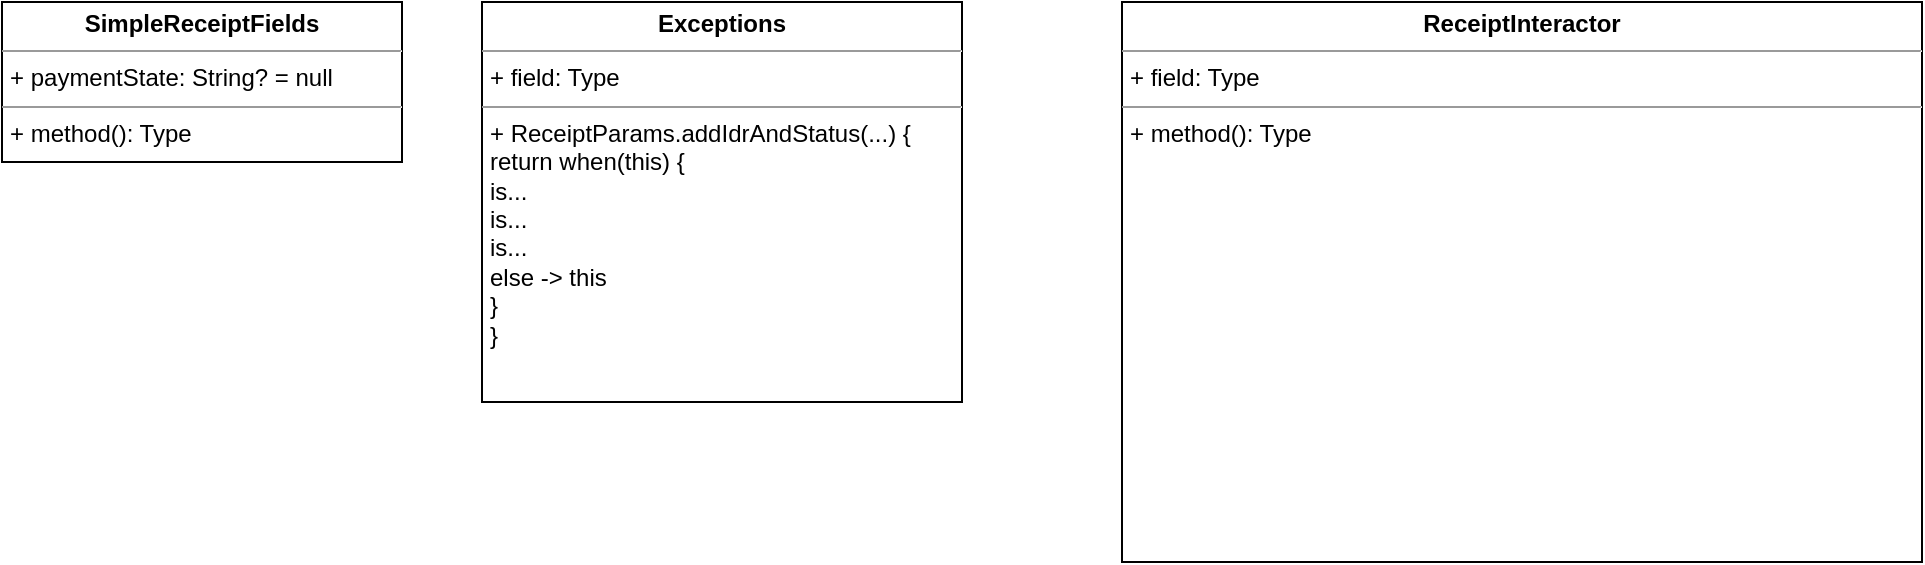 <mxfile version="20.2.7" type="github">
  <diagram id="CTcXG81UZ0xDDbHZYsb4" name="Страница 1">
    <mxGraphModel dx="652" dy="414" grid="1" gridSize="10" guides="1" tooltips="1" connect="1" arrows="1" fold="1" page="1" pageScale="1" pageWidth="827" pageHeight="1169" math="0" shadow="0">
      <root>
        <mxCell id="0" />
        <mxCell id="1" parent="0" />
        <mxCell id="yHno_Nqe6t_F3FG_xrDg-1" value="&lt;p style=&quot;margin:0px;margin-top:4px;text-align:center;&quot;&gt;&lt;b&gt;SimpleReceiptFields&lt;/b&gt;&lt;/p&gt;&lt;hr size=&quot;1&quot;&gt;&lt;p style=&quot;margin:0px;margin-left:4px;&quot;&gt;+ paymentState: String? = null&lt;br&gt;&lt;/p&gt;&lt;hr size=&quot;1&quot;&gt;&lt;p style=&quot;margin:0px;margin-left:4px;&quot;&gt;+ method(): Type&lt;/p&gt;" style="verticalAlign=top;align=left;overflow=fill;fontSize=12;fontFamily=Helvetica;html=1;" vertex="1" parent="1">
          <mxGeometry x="80" y="80" width="200" height="80" as="geometry" />
        </mxCell>
        <mxCell id="yHno_Nqe6t_F3FG_xrDg-2" value="&lt;p style=&quot;margin:0px;margin-top:4px;text-align:center;&quot;&gt;&lt;b&gt;Exceptions&lt;/b&gt;&lt;/p&gt;&lt;hr size=&quot;1&quot;&gt;&lt;p style=&quot;margin:0px;margin-left:4px;&quot;&gt;+ field: Type&lt;/p&gt;&lt;hr size=&quot;1&quot;&gt;&lt;p style=&quot;margin:0px;margin-left:4px;&quot;&gt;+ ReceiptParams.addIdrAndStatus(...) {&lt;/p&gt;&lt;p style=&quot;margin:0px;margin-left:4px;&quot;&gt;return when(this) {&lt;/p&gt;&lt;p style=&quot;margin:0px;margin-left:4px;&quot;&gt;is...&lt;/p&gt;&lt;p style=&quot;margin:0px;margin-left:4px;&quot;&gt;is...&lt;/p&gt;&lt;p style=&quot;margin:0px;margin-left:4px;&quot;&gt;is...&lt;/p&gt;&lt;p style=&quot;margin:0px;margin-left:4px;&quot;&gt;else -&amp;gt; this&lt;br&gt;&lt;/p&gt;&lt;p style=&quot;margin:0px;margin-left:4px;&quot;&gt;}&lt;br&gt;&lt;/p&gt;&lt;p style=&quot;margin:0px;margin-left:4px;&quot;&gt;}&lt;br&gt;&lt;/p&gt;" style="verticalAlign=top;align=left;overflow=fill;fontSize=12;fontFamily=Helvetica;html=1;" vertex="1" parent="1">
          <mxGeometry x="320" y="80" width="240" height="200" as="geometry" />
        </mxCell>
        <mxCell id="yHno_Nqe6t_F3FG_xrDg-3" value="&lt;p style=&quot;margin:0px;margin-top:4px;text-align:center;&quot;&gt;&lt;b&gt;ReceiptInteractor&lt;/b&gt;&lt;/p&gt;&lt;hr size=&quot;1&quot;&gt;&lt;p style=&quot;margin:0px;margin-left:4px;&quot;&gt;+ field: Type&lt;/p&gt;&lt;hr size=&quot;1&quot;&gt;&lt;p style=&quot;margin:0px;margin-left:4px;&quot;&gt;+ method(): Type&lt;/p&gt;" style="verticalAlign=top;align=left;overflow=fill;fontSize=12;fontFamily=Helvetica;html=1;" vertex="1" parent="1">
          <mxGeometry x="640" y="80" width="400" height="280" as="geometry" />
        </mxCell>
      </root>
    </mxGraphModel>
  </diagram>
</mxfile>

